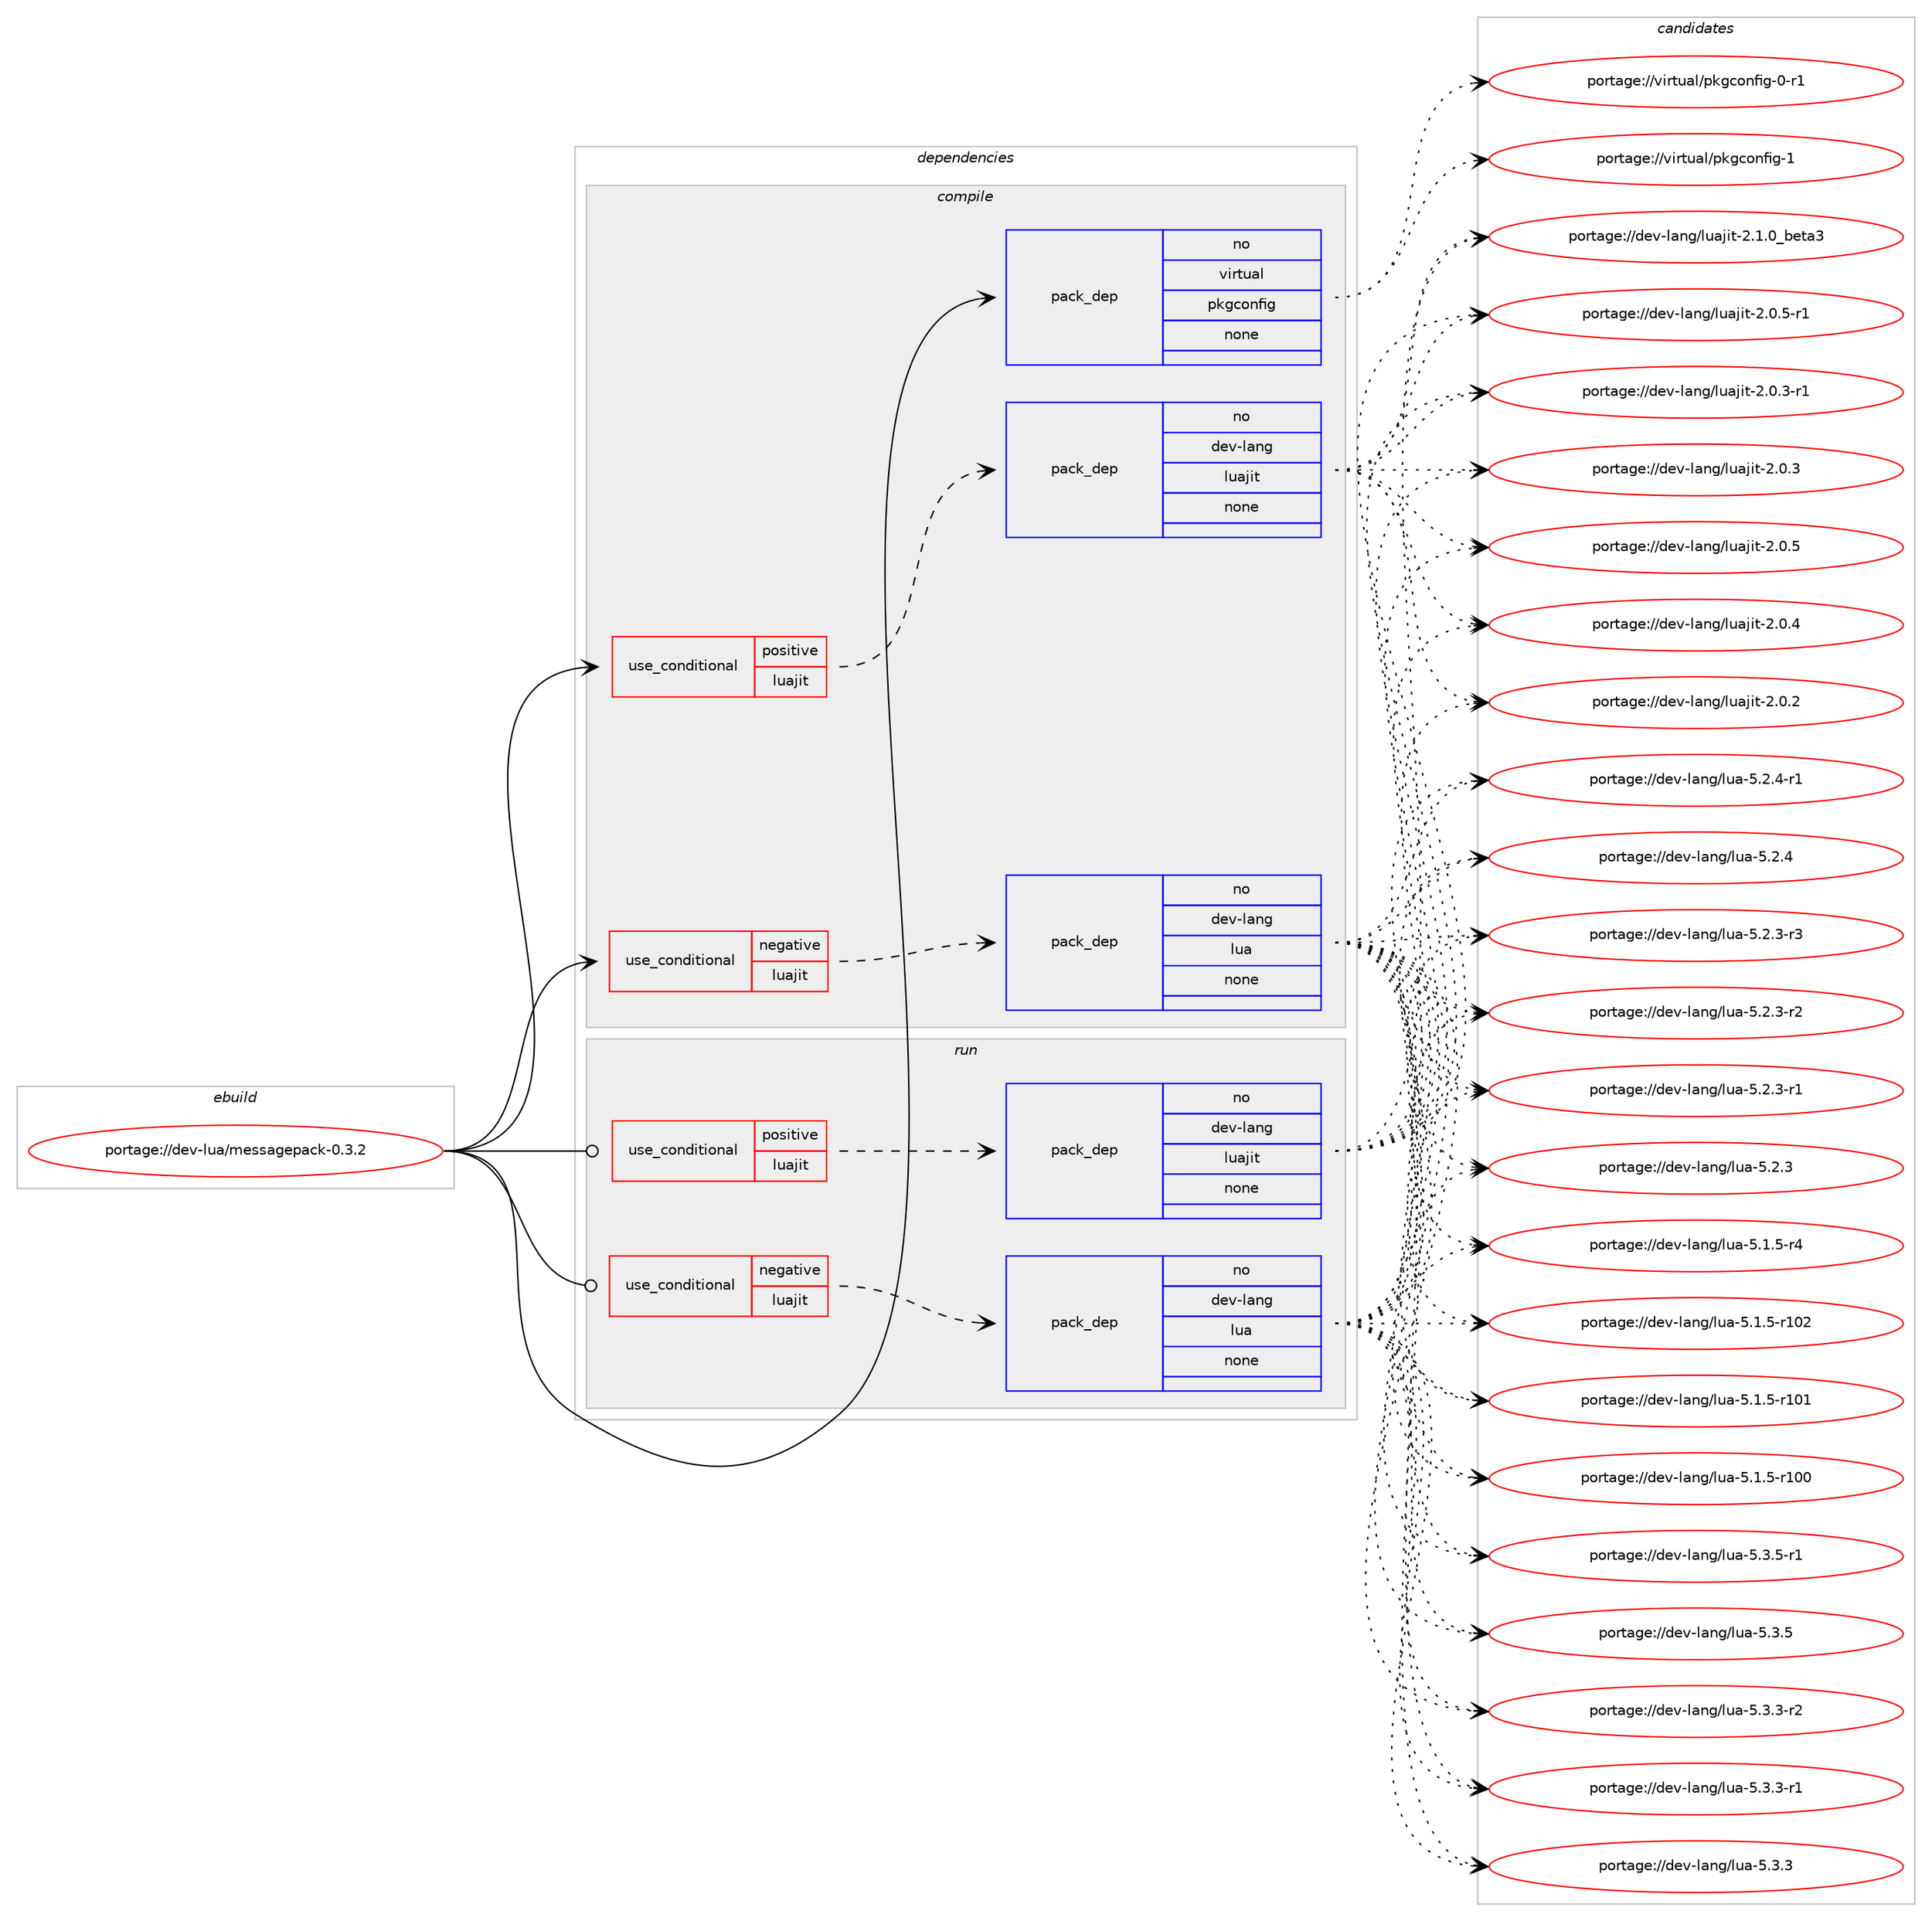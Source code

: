 digraph prolog {

# *************
# Graph options
# *************

newrank=true;
concentrate=true;
compound=true;
graph [rankdir=LR,fontname=Helvetica,fontsize=10,ranksep=1.5];#, ranksep=2.5, nodesep=0.2];
edge  [arrowhead=vee];
node  [fontname=Helvetica,fontsize=10];

# **********
# The ebuild
# **********

subgraph cluster_leftcol {
color=gray;
label=<<i>ebuild</i>>;
id [label="portage://dev-lua/messagepack-0.3.2", color=red, width=4, href="../dev-lua/messagepack-0.3.2.svg"];
}

# ****************
# The dependencies
# ****************

subgraph cluster_midcol {
color=gray;
label=<<i>dependencies</i>>;
subgraph cluster_compile {
fillcolor="#eeeeee";
style=filled;
label=<<i>compile</i>>;
subgraph cond123079 {
dependency505106 [label=<<TABLE BORDER="0" CELLBORDER="1" CELLSPACING="0" CELLPADDING="4"><TR><TD ROWSPAN="3" CELLPADDING="10">use_conditional</TD></TR><TR><TD>negative</TD></TR><TR><TD>luajit</TD></TR></TABLE>>, shape=none, color=red];
subgraph pack376890 {
dependency505107 [label=<<TABLE BORDER="0" CELLBORDER="1" CELLSPACING="0" CELLPADDING="4" WIDTH="220"><TR><TD ROWSPAN="6" CELLPADDING="30">pack_dep</TD></TR><TR><TD WIDTH="110">no</TD></TR><TR><TD>dev-lang</TD></TR><TR><TD>lua</TD></TR><TR><TD>none</TD></TR><TR><TD></TD></TR></TABLE>>, shape=none, color=blue];
}
dependency505106:e -> dependency505107:w [weight=20,style="dashed",arrowhead="vee"];
}
id:e -> dependency505106:w [weight=20,style="solid",arrowhead="vee"];
subgraph cond123080 {
dependency505108 [label=<<TABLE BORDER="0" CELLBORDER="1" CELLSPACING="0" CELLPADDING="4"><TR><TD ROWSPAN="3" CELLPADDING="10">use_conditional</TD></TR><TR><TD>positive</TD></TR><TR><TD>luajit</TD></TR></TABLE>>, shape=none, color=red];
subgraph pack376891 {
dependency505109 [label=<<TABLE BORDER="0" CELLBORDER="1" CELLSPACING="0" CELLPADDING="4" WIDTH="220"><TR><TD ROWSPAN="6" CELLPADDING="30">pack_dep</TD></TR><TR><TD WIDTH="110">no</TD></TR><TR><TD>dev-lang</TD></TR><TR><TD>luajit</TD></TR><TR><TD>none</TD></TR><TR><TD></TD></TR></TABLE>>, shape=none, color=blue];
}
dependency505108:e -> dependency505109:w [weight=20,style="dashed",arrowhead="vee"];
}
id:e -> dependency505108:w [weight=20,style="solid",arrowhead="vee"];
subgraph pack376892 {
dependency505110 [label=<<TABLE BORDER="0" CELLBORDER="1" CELLSPACING="0" CELLPADDING="4" WIDTH="220"><TR><TD ROWSPAN="6" CELLPADDING="30">pack_dep</TD></TR><TR><TD WIDTH="110">no</TD></TR><TR><TD>virtual</TD></TR><TR><TD>pkgconfig</TD></TR><TR><TD>none</TD></TR><TR><TD></TD></TR></TABLE>>, shape=none, color=blue];
}
id:e -> dependency505110:w [weight=20,style="solid",arrowhead="vee"];
}
subgraph cluster_compileandrun {
fillcolor="#eeeeee";
style=filled;
label=<<i>compile and run</i>>;
}
subgraph cluster_run {
fillcolor="#eeeeee";
style=filled;
label=<<i>run</i>>;
subgraph cond123081 {
dependency505111 [label=<<TABLE BORDER="0" CELLBORDER="1" CELLSPACING="0" CELLPADDING="4"><TR><TD ROWSPAN="3" CELLPADDING="10">use_conditional</TD></TR><TR><TD>negative</TD></TR><TR><TD>luajit</TD></TR></TABLE>>, shape=none, color=red];
subgraph pack376893 {
dependency505112 [label=<<TABLE BORDER="0" CELLBORDER="1" CELLSPACING="0" CELLPADDING="4" WIDTH="220"><TR><TD ROWSPAN="6" CELLPADDING="30">pack_dep</TD></TR><TR><TD WIDTH="110">no</TD></TR><TR><TD>dev-lang</TD></TR><TR><TD>lua</TD></TR><TR><TD>none</TD></TR><TR><TD></TD></TR></TABLE>>, shape=none, color=blue];
}
dependency505111:e -> dependency505112:w [weight=20,style="dashed",arrowhead="vee"];
}
id:e -> dependency505111:w [weight=20,style="solid",arrowhead="odot"];
subgraph cond123082 {
dependency505113 [label=<<TABLE BORDER="0" CELLBORDER="1" CELLSPACING="0" CELLPADDING="4"><TR><TD ROWSPAN="3" CELLPADDING="10">use_conditional</TD></TR><TR><TD>positive</TD></TR><TR><TD>luajit</TD></TR></TABLE>>, shape=none, color=red];
subgraph pack376894 {
dependency505114 [label=<<TABLE BORDER="0" CELLBORDER="1" CELLSPACING="0" CELLPADDING="4" WIDTH="220"><TR><TD ROWSPAN="6" CELLPADDING="30">pack_dep</TD></TR><TR><TD WIDTH="110">no</TD></TR><TR><TD>dev-lang</TD></TR><TR><TD>luajit</TD></TR><TR><TD>none</TD></TR><TR><TD></TD></TR></TABLE>>, shape=none, color=blue];
}
dependency505113:e -> dependency505114:w [weight=20,style="dashed",arrowhead="vee"];
}
id:e -> dependency505113:w [weight=20,style="solid",arrowhead="odot"];
}
}

# **************
# The candidates
# **************

subgraph cluster_choices {
rank=same;
color=gray;
label=<<i>candidates</i>>;

subgraph choice376890 {
color=black;
nodesep=1;
choice100101118451089711010347108117974553465146534511449 [label="portage://dev-lang/lua-5.3.5-r1", color=red, width=4,href="../dev-lang/lua-5.3.5-r1.svg"];
choice10010111845108971101034710811797455346514653 [label="portage://dev-lang/lua-5.3.5", color=red, width=4,href="../dev-lang/lua-5.3.5.svg"];
choice100101118451089711010347108117974553465146514511450 [label="portage://dev-lang/lua-5.3.3-r2", color=red, width=4,href="../dev-lang/lua-5.3.3-r2.svg"];
choice100101118451089711010347108117974553465146514511449 [label="portage://dev-lang/lua-5.3.3-r1", color=red, width=4,href="../dev-lang/lua-5.3.3-r1.svg"];
choice10010111845108971101034710811797455346514651 [label="portage://dev-lang/lua-5.3.3", color=red, width=4,href="../dev-lang/lua-5.3.3.svg"];
choice100101118451089711010347108117974553465046524511449 [label="portage://dev-lang/lua-5.2.4-r1", color=red, width=4,href="../dev-lang/lua-5.2.4-r1.svg"];
choice10010111845108971101034710811797455346504652 [label="portage://dev-lang/lua-5.2.4", color=red, width=4,href="../dev-lang/lua-5.2.4.svg"];
choice100101118451089711010347108117974553465046514511451 [label="portage://dev-lang/lua-5.2.3-r3", color=red, width=4,href="../dev-lang/lua-5.2.3-r3.svg"];
choice100101118451089711010347108117974553465046514511450 [label="portage://dev-lang/lua-5.2.3-r2", color=red, width=4,href="../dev-lang/lua-5.2.3-r2.svg"];
choice100101118451089711010347108117974553465046514511449 [label="portage://dev-lang/lua-5.2.3-r1", color=red, width=4,href="../dev-lang/lua-5.2.3-r1.svg"];
choice10010111845108971101034710811797455346504651 [label="portage://dev-lang/lua-5.2.3", color=red, width=4,href="../dev-lang/lua-5.2.3.svg"];
choice100101118451089711010347108117974553464946534511452 [label="portage://dev-lang/lua-5.1.5-r4", color=red, width=4,href="../dev-lang/lua-5.1.5-r4.svg"];
choice1001011184510897110103471081179745534649465345114494850 [label="portage://dev-lang/lua-5.1.5-r102", color=red, width=4,href="../dev-lang/lua-5.1.5-r102.svg"];
choice1001011184510897110103471081179745534649465345114494849 [label="portage://dev-lang/lua-5.1.5-r101", color=red, width=4,href="../dev-lang/lua-5.1.5-r101.svg"];
choice1001011184510897110103471081179745534649465345114494848 [label="portage://dev-lang/lua-5.1.5-r100", color=red, width=4,href="../dev-lang/lua-5.1.5-r100.svg"];
dependency505107:e -> choice100101118451089711010347108117974553465146534511449:w [style=dotted,weight="100"];
dependency505107:e -> choice10010111845108971101034710811797455346514653:w [style=dotted,weight="100"];
dependency505107:e -> choice100101118451089711010347108117974553465146514511450:w [style=dotted,weight="100"];
dependency505107:e -> choice100101118451089711010347108117974553465146514511449:w [style=dotted,weight="100"];
dependency505107:e -> choice10010111845108971101034710811797455346514651:w [style=dotted,weight="100"];
dependency505107:e -> choice100101118451089711010347108117974553465046524511449:w [style=dotted,weight="100"];
dependency505107:e -> choice10010111845108971101034710811797455346504652:w [style=dotted,weight="100"];
dependency505107:e -> choice100101118451089711010347108117974553465046514511451:w [style=dotted,weight="100"];
dependency505107:e -> choice100101118451089711010347108117974553465046514511450:w [style=dotted,weight="100"];
dependency505107:e -> choice100101118451089711010347108117974553465046514511449:w [style=dotted,weight="100"];
dependency505107:e -> choice10010111845108971101034710811797455346504651:w [style=dotted,weight="100"];
dependency505107:e -> choice100101118451089711010347108117974553464946534511452:w [style=dotted,weight="100"];
dependency505107:e -> choice1001011184510897110103471081179745534649465345114494850:w [style=dotted,weight="100"];
dependency505107:e -> choice1001011184510897110103471081179745534649465345114494849:w [style=dotted,weight="100"];
dependency505107:e -> choice1001011184510897110103471081179745534649465345114494848:w [style=dotted,weight="100"];
}
subgraph choice376891 {
color=black;
nodesep=1;
choice1001011184510897110103471081179710610511645504649464895981011169751 [label="portage://dev-lang/luajit-2.1.0_beta3", color=red, width=4,href="../dev-lang/luajit-2.1.0_beta3.svg"];
choice100101118451089711010347108117971061051164550464846534511449 [label="portage://dev-lang/luajit-2.0.5-r1", color=red, width=4,href="../dev-lang/luajit-2.0.5-r1.svg"];
choice10010111845108971101034710811797106105116455046484653 [label="portage://dev-lang/luajit-2.0.5", color=red, width=4,href="../dev-lang/luajit-2.0.5.svg"];
choice10010111845108971101034710811797106105116455046484652 [label="portage://dev-lang/luajit-2.0.4", color=red, width=4,href="../dev-lang/luajit-2.0.4.svg"];
choice100101118451089711010347108117971061051164550464846514511449 [label="portage://dev-lang/luajit-2.0.3-r1", color=red, width=4,href="../dev-lang/luajit-2.0.3-r1.svg"];
choice10010111845108971101034710811797106105116455046484651 [label="portage://dev-lang/luajit-2.0.3", color=red, width=4,href="../dev-lang/luajit-2.0.3.svg"];
choice10010111845108971101034710811797106105116455046484650 [label="portage://dev-lang/luajit-2.0.2", color=red, width=4,href="../dev-lang/luajit-2.0.2.svg"];
dependency505109:e -> choice1001011184510897110103471081179710610511645504649464895981011169751:w [style=dotted,weight="100"];
dependency505109:e -> choice100101118451089711010347108117971061051164550464846534511449:w [style=dotted,weight="100"];
dependency505109:e -> choice10010111845108971101034710811797106105116455046484653:w [style=dotted,weight="100"];
dependency505109:e -> choice10010111845108971101034710811797106105116455046484652:w [style=dotted,weight="100"];
dependency505109:e -> choice100101118451089711010347108117971061051164550464846514511449:w [style=dotted,weight="100"];
dependency505109:e -> choice10010111845108971101034710811797106105116455046484651:w [style=dotted,weight="100"];
dependency505109:e -> choice10010111845108971101034710811797106105116455046484650:w [style=dotted,weight="100"];
}
subgraph choice376892 {
color=black;
nodesep=1;
choice1181051141161179710847112107103991111101021051034549 [label="portage://virtual/pkgconfig-1", color=red, width=4,href="../virtual/pkgconfig-1.svg"];
choice11810511411611797108471121071039911111010210510345484511449 [label="portage://virtual/pkgconfig-0-r1", color=red, width=4,href="../virtual/pkgconfig-0-r1.svg"];
dependency505110:e -> choice1181051141161179710847112107103991111101021051034549:w [style=dotted,weight="100"];
dependency505110:e -> choice11810511411611797108471121071039911111010210510345484511449:w [style=dotted,weight="100"];
}
subgraph choice376893 {
color=black;
nodesep=1;
choice100101118451089711010347108117974553465146534511449 [label="portage://dev-lang/lua-5.3.5-r1", color=red, width=4,href="../dev-lang/lua-5.3.5-r1.svg"];
choice10010111845108971101034710811797455346514653 [label="portage://dev-lang/lua-5.3.5", color=red, width=4,href="../dev-lang/lua-5.3.5.svg"];
choice100101118451089711010347108117974553465146514511450 [label="portage://dev-lang/lua-5.3.3-r2", color=red, width=4,href="../dev-lang/lua-5.3.3-r2.svg"];
choice100101118451089711010347108117974553465146514511449 [label="portage://dev-lang/lua-5.3.3-r1", color=red, width=4,href="../dev-lang/lua-5.3.3-r1.svg"];
choice10010111845108971101034710811797455346514651 [label="portage://dev-lang/lua-5.3.3", color=red, width=4,href="../dev-lang/lua-5.3.3.svg"];
choice100101118451089711010347108117974553465046524511449 [label="portage://dev-lang/lua-5.2.4-r1", color=red, width=4,href="../dev-lang/lua-5.2.4-r1.svg"];
choice10010111845108971101034710811797455346504652 [label="portage://dev-lang/lua-5.2.4", color=red, width=4,href="../dev-lang/lua-5.2.4.svg"];
choice100101118451089711010347108117974553465046514511451 [label="portage://dev-lang/lua-5.2.3-r3", color=red, width=4,href="../dev-lang/lua-5.2.3-r3.svg"];
choice100101118451089711010347108117974553465046514511450 [label="portage://dev-lang/lua-5.2.3-r2", color=red, width=4,href="../dev-lang/lua-5.2.3-r2.svg"];
choice100101118451089711010347108117974553465046514511449 [label="portage://dev-lang/lua-5.2.3-r1", color=red, width=4,href="../dev-lang/lua-5.2.3-r1.svg"];
choice10010111845108971101034710811797455346504651 [label="portage://dev-lang/lua-5.2.3", color=red, width=4,href="../dev-lang/lua-5.2.3.svg"];
choice100101118451089711010347108117974553464946534511452 [label="portage://dev-lang/lua-5.1.5-r4", color=red, width=4,href="../dev-lang/lua-5.1.5-r4.svg"];
choice1001011184510897110103471081179745534649465345114494850 [label="portage://dev-lang/lua-5.1.5-r102", color=red, width=4,href="../dev-lang/lua-5.1.5-r102.svg"];
choice1001011184510897110103471081179745534649465345114494849 [label="portage://dev-lang/lua-5.1.5-r101", color=red, width=4,href="../dev-lang/lua-5.1.5-r101.svg"];
choice1001011184510897110103471081179745534649465345114494848 [label="portage://dev-lang/lua-5.1.5-r100", color=red, width=4,href="../dev-lang/lua-5.1.5-r100.svg"];
dependency505112:e -> choice100101118451089711010347108117974553465146534511449:w [style=dotted,weight="100"];
dependency505112:e -> choice10010111845108971101034710811797455346514653:w [style=dotted,weight="100"];
dependency505112:e -> choice100101118451089711010347108117974553465146514511450:w [style=dotted,weight="100"];
dependency505112:e -> choice100101118451089711010347108117974553465146514511449:w [style=dotted,weight="100"];
dependency505112:e -> choice10010111845108971101034710811797455346514651:w [style=dotted,weight="100"];
dependency505112:e -> choice100101118451089711010347108117974553465046524511449:w [style=dotted,weight="100"];
dependency505112:e -> choice10010111845108971101034710811797455346504652:w [style=dotted,weight="100"];
dependency505112:e -> choice100101118451089711010347108117974553465046514511451:w [style=dotted,weight="100"];
dependency505112:e -> choice100101118451089711010347108117974553465046514511450:w [style=dotted,weight="100"];
dependency505112:e -> choice100101118451089711010347108117974553465046514511449:w [style=dotted,weight="100"];
dependency505112:e -> choice10010111845108971101034710811797455346504651:w [style=dotted,weight="100"];
dependency505112:e -> choice100101118451089711010347108117974553464946534511452:w [style=dotted,weight="100"];
dependency505112:e -> choice1001011184510897110103471081179745534649465345114494850:w [style=dotted,weight="100"];
dependency505112:e -> choice1001011184510897110103471081179745534649465345114494849:w [style=dotted,weight="100"];
dependency505112:e -> choice1001011184510897110103471081179745534649465345114494848:w [style=dotted,weight="100"];
}
subgraph choice376894 {
color=black;
nodesep=1;
choice1001011184510897110103471081179710610511645504649464895981011169751 [label="portage://dev-lang/luajit-2.1.0_beta3", color=red, width=4,href="../dev-lang/luajit-2.1.0_beta3.svg"];
choice100101118451089711010347108117971061051164550464846534511449 [label="portage://dev-lang/luajit-2.0.5-r1", color=red, width=4,href="../dev-lang/luajit-2.0.5-r1.svg"];
choice10010111845108971101034710811797106105116455046484653 [label="portage://dev-lang/luajit-2.0.5", color=red, width=4,href="../dev-lang/luajit-2.0.5.svg"];
choice10010111845108971101034710811797106105116455046484652 [label="portage://dev-lang/luajit-2.0.4", color=red, width=4,href="../dev-lang/luajit-2.0.4.svg"];
choice100101118451089711010347108117971061051164550464846514511449 [label="portage://dev-lang/luajit-2.0.3-r1", color=red, width=4,href="../dev-lang/luajit-2.0.3-r1.svg"];
choice10010111845108971101034710811797106105116455046484651 [label="portage://dev-lang/luajit-2.0.3", color=red, width=4,href="../dev-lang/luajit-2.0.3.svg"];
choice10010111845108971101034710811797106105116455046484650 [label="portage://dev-lang/luajit-2.0.2", color=red, width=4,href="../dev-lang/luajit-2.0.2.svg"];
dependency505114:e -> choice1001011184510897110103471081179710610511645504649464895981011169751:w [style=dotted,weight="100"];
dependency505114:e -> choice100101118451089711010347108117971061051164550464846534511449:w [style=dotted,weight="100"];
dependency505114:e -> choice10010111845108971101034710811797106105116455046484653:w [style=dotted,weight="100"];
dependency505114:e -> choice10010111845108971101034710811797106105116455046484652:w [style=dotted,weight="100"];
dependency505114:e -> choice100101118451089711010347108117971061051164550464846514511449:w [style=dotted,weight="100"];
dependency505114:e -> choice10010111845108971101034710811797106105116455046484651:w [style=dotted,weight="100"];
dependency505114:e -> choice10010111845108971101034710811797106105116455046484650:w [style=dotted,weight="100"];
}
}

}
